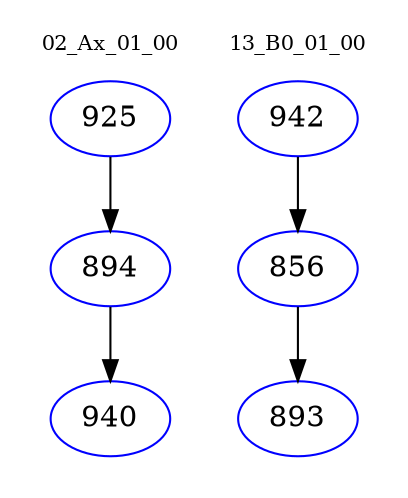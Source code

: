 digraph{
subgraph cluster_0 {
color = white
label = "02_Ax_01_00";
fontsize=10;
T0_925 [label="925", color="blue"]
T0_925 -> T0_894 [color="black"]
T0_894 [label="894", color="blue"]
T0_894 -> T0_940 [color="black"]
T0_940 [label="940", color="blue"]
}
subgraph cluster_1 {
color = white
label = "13_B0_01_00";
fontsize=10;
T1_942 [label="942", color="blue"]
T1_942 -> T1_856 [color="black"]
T1_856 [label="856", color="blue"]
T1_856 -> T1_893 [color="black"]
T1_893 [label="893", color="blue"]
}
}

